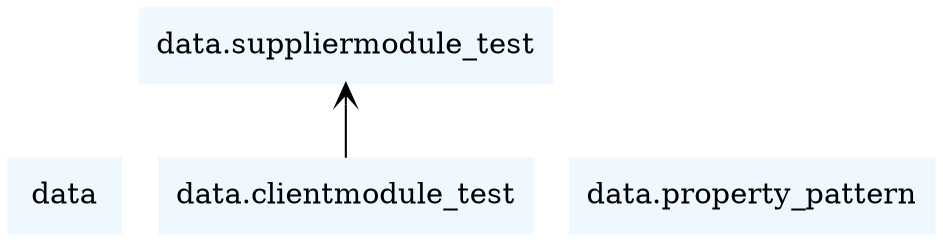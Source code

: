 digraph "packages_colorized" {
rankdir=BT
charset="utf-8"
"data" [color="aliceblue", label=<data>, shape="box", style="filled"];
"data.clientmodule_test" [color="aliceblue", label=<data.clientmodule_test>, shape="box", style="filled"];
"data.property_pattern" [color="aliceblue", label=<data.property_pattern>, shape="box", style="filled"];
"data.suppliermodule_test" [color="aliceblue", label=<data.suppliermodule_test>, shape="box", style="filled"];
"data.clientmodule_test" -> "data.suppliermodule_test" [arrowhead="open", arrowtail="none"];
}
